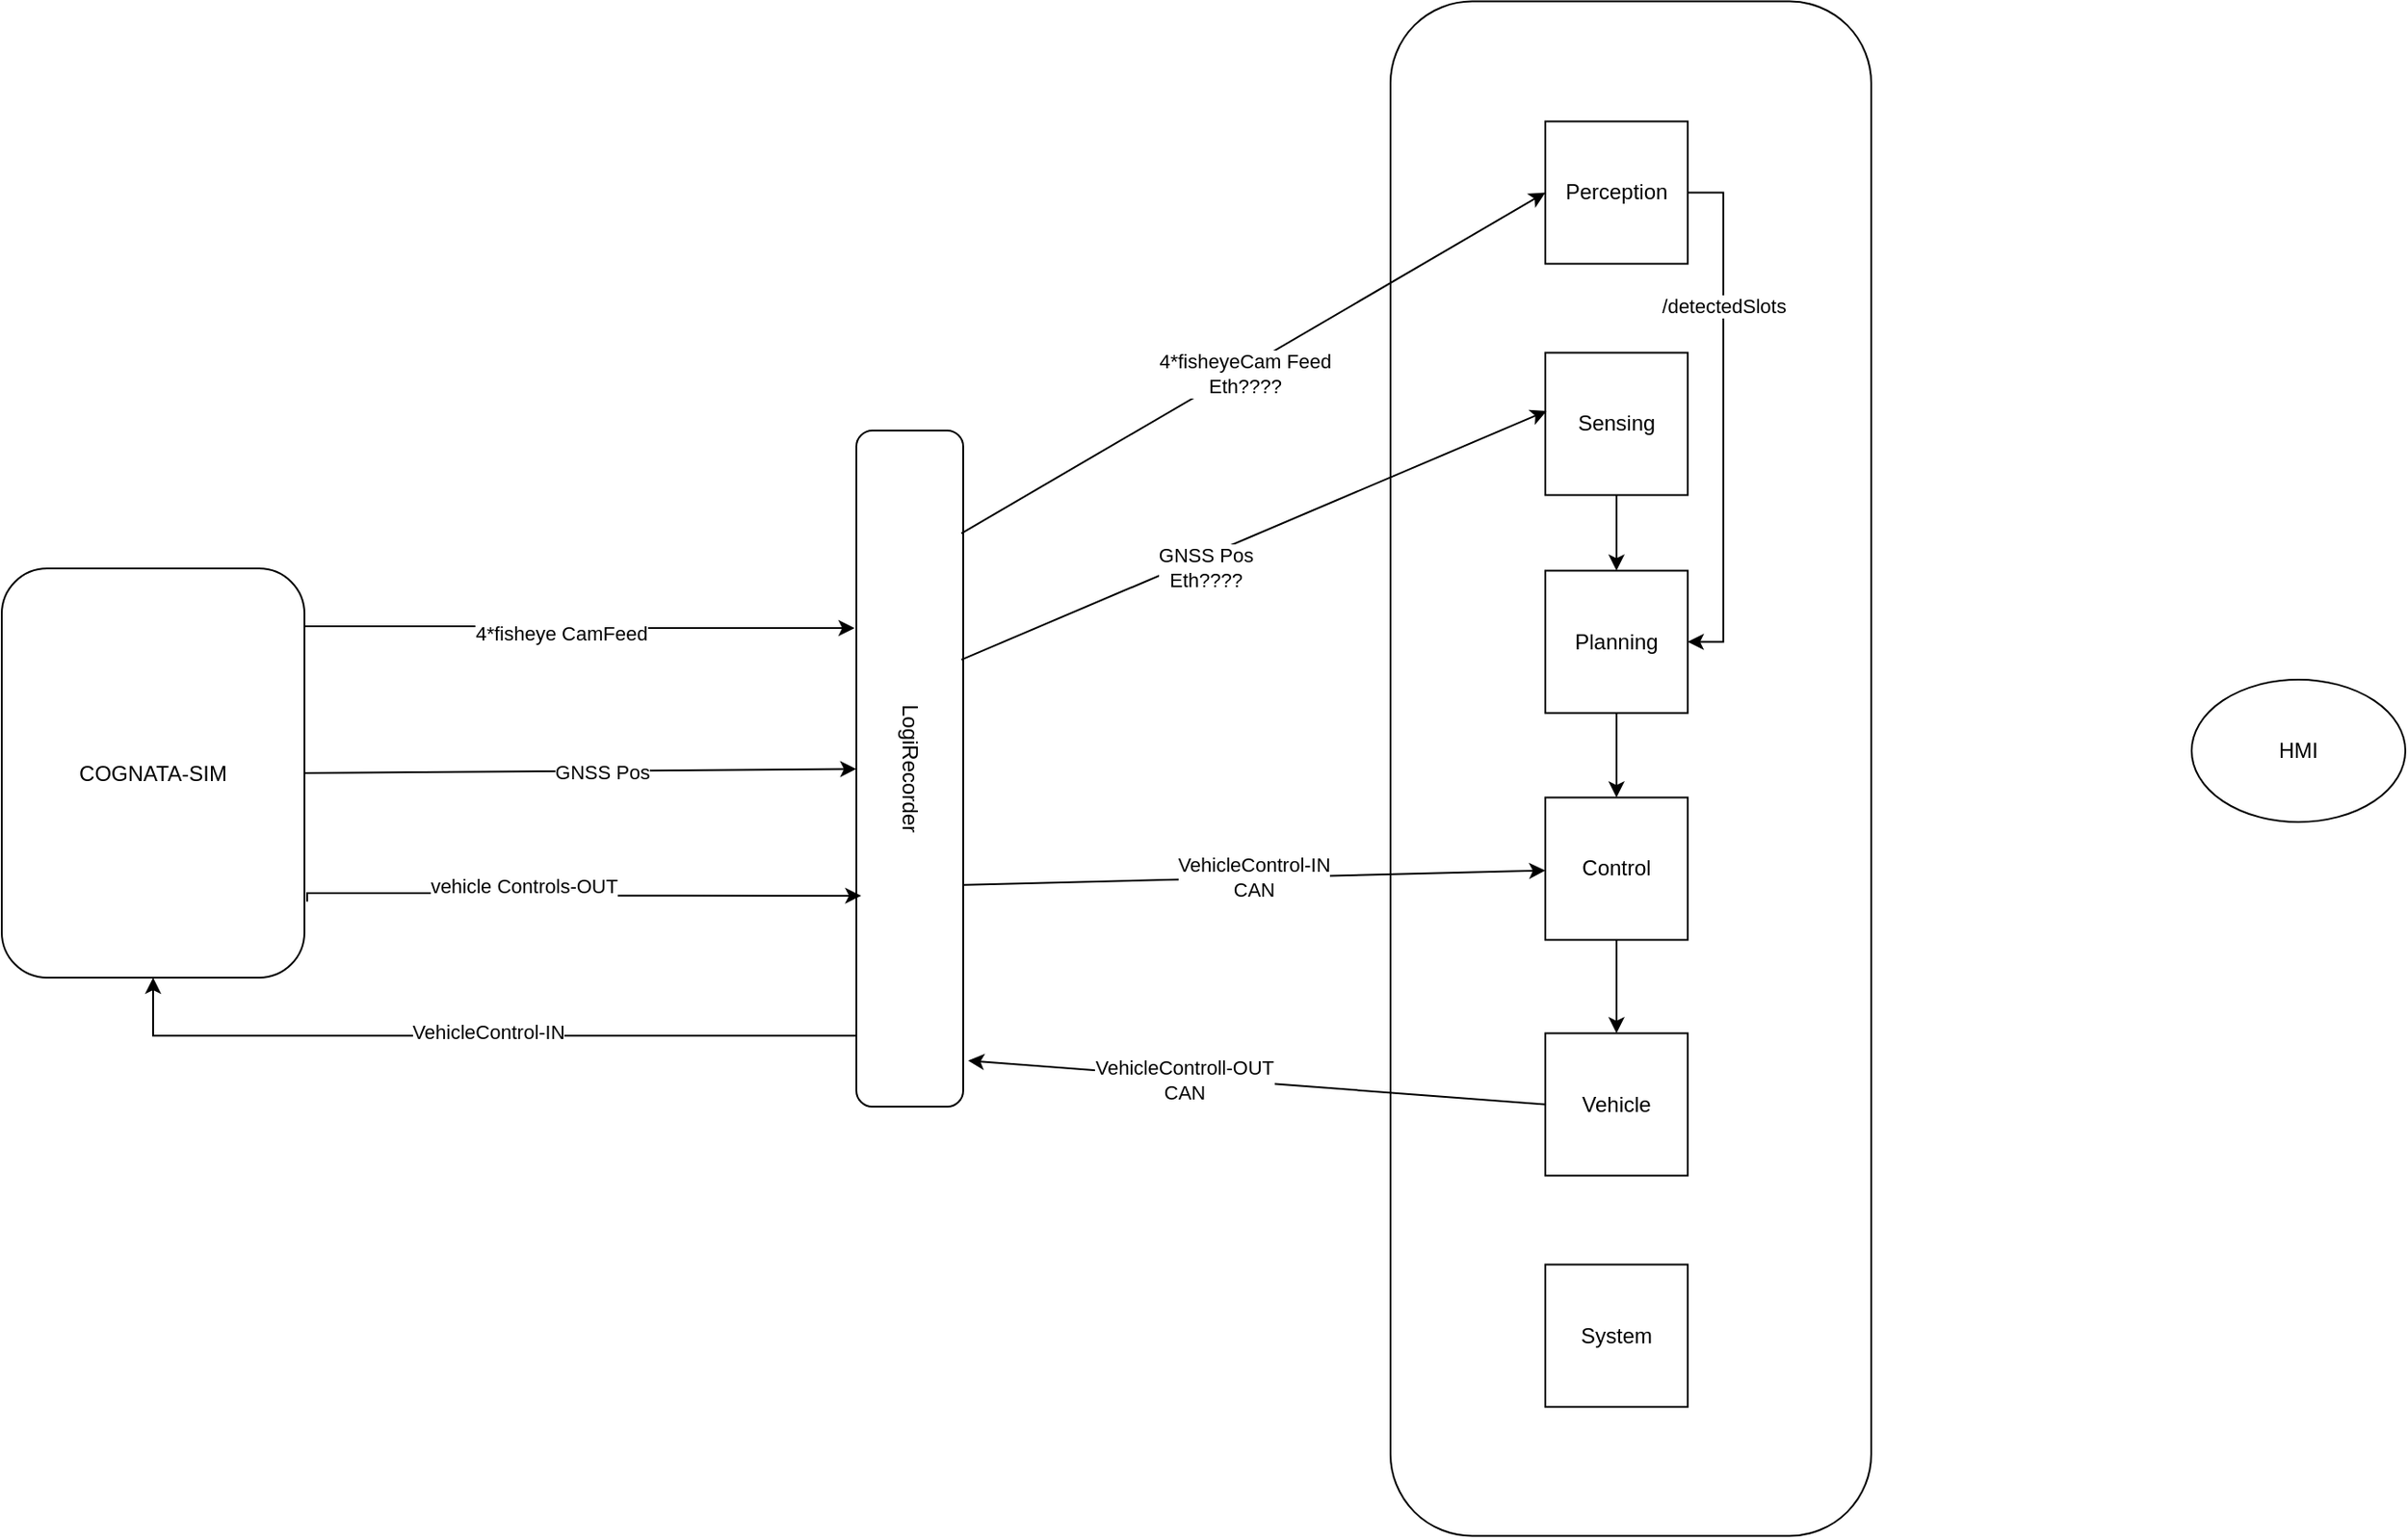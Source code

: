 <mxfile version="22.1.1" type="github">
  <diagram name="Page-1" id="wcizlnCcUbV-gU-KcKiG">
    <mxGraphModel dx="3491" dy="2096" grid="1" gridSize="10" guides="1" tooltips="1" connect="1" arrows="1" fold="1" page="1" pageScale="1" pageWidth="850" pageHeight="1100" math="0" shadow="0">
      <root>
        <mxCell id="0" />
        <mxCell id="1" parent="0" />
        <mxCell id="jTMpVS3Jqqhzofr3cZq7-164" value="COGNATA-SIM" style="rounded=1;whiteSpace=wrap;html=1;" vertex="1" parent="1">
          <mxGeometry x="-1620" y="-622.5" width="170" height="230" as="geometry" />
        </mxCell>
        <mxCell id="jTMpVS3Jqqhzofr3cZq7-190" style="edgeStyle=orthogonalEdgeStyle;rounded=0;orthogonalLoop=1;jettySize=auto;html=1;exitX=0.895;exitY=0.954;exitDx=0;exitDy=0;entryX=0.5;entryY=1;entryDx=0;entryDy=0;exitPerimeter=0;" edge="1" parent="1" source="jTMpVS3Jqqhzofr3cZq7-165" target="jTMpVS3Jqqhzofr3cZq7-164">
          <mxGeometry relative="1" as="geometry">
            <Array as="points">
              <mxPoint x="-1535" y="-360" />
            </Array>
          </mxGeometry>
        </mxCell>
        <mxCell id="jTMpVS3Jqqhzofr3cZq7-191" value="VehicleControl-IN" style="edgeLabel;html=1;align=center;verticalAlign=middle;resizable=0;points=[];" vertex="1" connectable="0" parent="jTMpVS3Jqqhzofr3cZq7-190">
          <mxGeometry x="-0.023" y="-2" relative="1" as="geometry">
            <mxPoint as="offset" />
          </mxGeometry>
        </mxCell>
        <mxCell id="jTMpVS3Jqqhzofr3cZq7-165" value="LogiRecorder" style="rounded=1;whiteSpace=wrap;html=1;rotation=90;" vertex="1" parent="1">
          <mxGeometry x="-1300" y="-540" width="380" height="60" as="geometry" />
        </mxCell>
        <mxCell id="jTMpVS3Jqqhzofr3cZq7-166" value="" style="rounded=1;whiteSpace=wrap;html=1;arcSize=17;" vertex="1" parent="1">
          <mxGeometry x="-840" y="-941.25" width="270" height="862.5" as="geometry" />
        </mxCell>
        <mxCell id="jTMpVS3Jqqhzofr3cZq7-171" style="edgeStyle=orthogonalEdgeStyle;rounded=0;orthogonalLoop=1;jettySize=auto;html=1;exitX=1.009;exitY=0.814;exitDx=0;exitDy=0;exitPerimeter=0;entryX=0.688;entryY=0.954;entryDx=0;entryDy=0;entryPerimeter=0;" edge="1" parent="1" source="jTMpVS3Jqqhzofr3cZq7-164" target="jTMpVS3Jqqhzofr3cZq7-165">
          <mxGeometry relative="1" as="geometry">
            <mxPoint x="-1460" y="-492.96" as="sourcePoint" />
            <mxPoint x="-1280" y="-400" as="targetPoint" />
            <Array as="points">
              <mxPoint x="-1448" y="-440" />
              <mxPoint x="-1280" y="-440" />
              <mxPoint x="-1280" y="-439" />
            </Array>
          </mxGeometry>
        </mxCell>
        <mxCell id="jTMpVS3Jqqhzofr3cZq7-174" value="vehicle Controls-OUT" style="edgeLabel;html=1;align=center;verticalAlign=middle;resizable=0;points=[];" vertex="1" connectable="0" parent="jTMpVS3Jqqhzofr3cZq7-171">
          <mxGeometry x="-0.207" y="4" relative="1" as="geometry">
            <mxPoint as="offset" />
          </mxGeometry>
        </mxCell>
        <mxCell id="jTMpVS3Jqqhzofr3cZq7-175" style="edgeStyle=orthogonalEdgeStyle;rounded=0;orthogonalLoop=1;jettySize=auto;html=1;exitX=1.001;exitY=0.369;exitDx=0;exitDy=0;exitPerimeter=0;entryX=0.538;entryY=1.017;entryDx=0;entryDy=0;entryPerimeter=0;" edge="1" parent="1">
          <mxGeometry relative="1" as="geometry">
            <mxPoint x="-1450" y="-589.96" as="sourcePoint" />
            <mxPoint x="-1141" y="-589" as="targetPoint" />
            <Array as="points">
              <mxPoint x="-1295" y="-589" />
            </Array>
          </mxGeometry>
        </mxCell>
        <mxCell id="jTMpVS3Jqqhzofr3cZq7-176" value="4*fisheye CamFeed" style="edgeLabel;html=1;align=center;verticalAlign=middle;resizable=0;points=[];" vertex="1" connectable="0" parent="jTMpVS3Jqqhzofr3cZq7-175">
          <mxGeometry x="-0.071" y="-4" relative="1" as="geometry">
            <mxPoint as="offset" />
          </mxGeometry>
        </mxCell>
        <mxCell id="jTMpVS3Jqqhzofr3cZq7-218" style="edgeStyle=orthogonalEdgeStyle;rounded=0;orthogonalLoop=1;jettySize=auto;html=1;exitX=1;exitY=0.5;exitDx=0;exitDy=0;entryX=1;entryY=0.5;entryDx=0;entryDy=0;" edge="1" parent="1" source="jTMpVS3Jqqhzofr3cZq7-195" target="jTMpVS3Jqqhzofr3cZq7-197">
          <mxGeometry relative="1" as="geometry" />
        </mxCell>
        <mxCell id="jTMpVS3Jqqhzofr3cZq7-221" value="/detectedSlots" style="edgeLabel;html=1;align=center;verticalAlign=middle;resizable=0;points=[];" vertex="1" connectable="0" parent="jTMpVS3Jqqhzofr3cZq7-218">
          <mxGeometry x="-0.306" relative="1" as="geometry">
            <mxPoint y="-18" as="offset" />
          </mxGeometry>
        </mxCell>
        <mxCell id="jTMpVS3Jqqhzofr3cZq7-195" value="Perception" style="whiteSpace=wrap;html=1;aspect=fixed;" vertex="1" parent="1">
          <mxGeometry x="-753.06" y="-873.75" width="80" height="80" as="geometry" />
        </mxCell>
        <mxCell id="jTMpVS3Jqqhzofr3cZq7-217" style="edgeStyle=orthogonalEdgeStyle;rounded=0;orthogonalLoop=1;jettySize=auto;html=1;exitX=0.5;exitY=1;exitDx=0;exitDy=0;" edge="1" parent="1" source="jTMpVS3Jqqhzofr3cZq7-196" target="jTMpVS3Jqqhzofr3cZq7-197">
          <mxGeometry relative="1" as="geometry" />
        </mxCell>
        <mxCell id="jTMpVS3Jqqhzofr3cZq7-196" value="Sensing" style="whiteSpace=wrap;html=1;aspect=fixed;" vertex="1" parent="1">
          <mxGeometry x="-753.06" y="-743.75" width="80" height="80" as="geometry" />
        </mxCell>
        <mxCell id="jTMpVS3Jqqhzofr3cZq7-219" style="edgeStyle=orthogonalEdgeStyle;rounded=0;orthogonalLoop=1;jettySize=auto;html=1;exitX=0.5;exitY=1;exitDx=0;exitDy=0;entryX=0.5;entryY=0;entryDx=0;entryDy=0;" edge="1" parent="1" source="jTMpVS3Jqqhzofr3cZq7-197" target="jTMpVS3Jqqhzofr3cZq7-198">
          <mxGeometry relative="1" as="geometry" />
        </mxCell>
        <mxCell id="jTMpVS3Jqqhzofr3cZq7-197" value="Planning" style="whiteSpace=wrap;html=1;aspect=fixed;" vertex="1" parent="1">
          <mxGeometry x="-753.06" y="-621.25" width="80" height="80" as="geometry" />
        </mxCell>
        <mxCell id="jTMpVS3Jqqhzofr3cZq7-220" style="edgeStyle=orthogonalEdgeStyle;rounded=0;orthogonalLoop=1;jettySize=auto;html=1;exitX=0.5;exitY=1;exitDx=0;exitDy=0;" edge="1" parent="1" source="jTMpVS3Jqqhzofr3cZq7-198" target="jTMpVS3Jqqhzofr3cZq7-202">
          <mxGeometry relative="1" as="geometry" />
        </mxCell>
        <mxCell id="jTMpVS3Jqqhzofr3cZq7-198" value="Control" style="whiteSpace=wrap;html=1;aspect=fixed;" vertex="1" parent="1">
          <mxGeometry x="-753.06" y="-493.75" width="80" height="80" as="geometry" />
        </mxCell>
        <mxCell id="jTMpVS3Jqqhzofr3cZq7-199" value="" style="endArrow=classic;html=1;rounded=0;exitX=1;exitY=0.5;exitDx=0;exitDy=0;" edge="1" parent="1" source="jTMpVS3Jqqhzofr3cZq7-164" target="jTMpVS3Jqqhzofr3cZq7-165">
          <mxGeometry width="50" height="50" relative="1" as="geometry">
            <mxPoint x="-960" y="-520" as="sourcePoint" />
            <mxPoint x="-910" y="-570" as="targetPoint" />
          </mxGeometry>
        </mxCell>
        <mxCell id="jTMpVS3Jqqhzofr3cZq7-201" value="GNSS Pos" style="edgeLabel;html=1;align=center;verticalAlign=middle;resizable=0;points=[];" vertex="1" connectable="0" parent="jTMpVS3Jqqhzofr3cZq7-199">
          <mxGeometry x="0.074" relative="1" as="geometry">
            <mxPoint as="offset" />
          </mxGeometry>
        </mxCell>
        <mxCell id="jTMpVS3Jqqhzofr3cZq7-202" value="Vehicle" style="whiteSpace=wrap;html=1;aspect=fixed;" vertex="1" parent="1">
          <mxGeometry x="-753.06" y="-361.25" width="80" height="80" as="geometry" />
        </mxCell>
        <mxCell id="jTMpVS3Jqqhzofr3cZq7-203" value="System" style="whiteSpace=wrap;html=1;aspect=fixed;" vertex="1" parent="1">
          <mxGeometry x="-753.06" y="-231.25" width="80" height="80" as="geometry" />
        </mxCell>
        <mxCell id="jTMpVS3Jqqhzofr3cZq7-204" value="" style="endArrow=classic;html=1;rounded=0;exitX=0.152;exitY=0.017;exitDx=0;exitDy=0;exitPerimeter=0;entryX=0;entryY=0.5;entryDx=0;entryDy=0;" edge="1" parent="1" source="jTMpVS3Jqqhzofr3cZq7-165" target="jTMpVS3Jqqhzofr3cZq7-195">
          <mxGeometry width="50" height="50" relative="1" as="geometry">
            <mxPoint x="-960" y="-510" as="sourcePoint" />
            <mxPoint x="-910" y="-560" as="targetPoint" />
          </mxGeometry>
        </mxCell>
        <mxCell id="jTMpVS3Jqqhzofr3cZq7-205" value="4*fisheyeCam Feed&lt;br&gt;Eth????" style="edgeLabel;html=1;align=center;verticalAlign=middle;resizable=0;points=[];" vertex="1" connectable="0" parent="jTMpVS3Jqqhzofr3cZq7-204">
          <mxGeometry x="-0.039" y="-2" relative="1" as="geometry">
            <mxPoint as="offset" />
          </mxGeometry>
        </mxCell>
        <mxCell id="jTMpVS3Jqqhzofr3cZq7-206" value="" style="endArrow=classic;html=1;rounded=0;exitX=0.339;exitY=0.017;exitDx=0;exitDy=0;exitPerimeter=0;entryX=0.01;entryY=0.409;entryDx=0;entryDy=0;entryPerimeter=0;" edge="1" parent="1" source="jTMpVS3Jqqhzofr3cZq7-165" target="jTMpVS3Jqqhzofr3cZq7-196">
          <mxGeometry width="50" height="50" relative="1" as="geometry">
            <mxPoint x="-960" y="-510" as="sourcePoint" />
            <mxPoint x="-910" y="-560" as="targetPoint" />
          </mxGeometry>
        </mxCell>
        <mxCell id="jTMpVS3Jqqhzofr3cZq7-207" value="GNSS Pos&lt;br&gt;Eth????" style="edgeLabel;html=1;align=center;verticalAlign=middle;resizable=0;points=[];" vertex="1" connectable="0" parent="jTMpVS3Jqqhzofr3cZq7-206">
          <mxGeometry x="-0.183" y="-5" relative="1" as="geometry">
            <mxPoint as="offset" />
          </mxGeometry>
        </mxCell>
        <mxCell id="jTMpVS3Jqqhzofr3cZq7-212" value="" style="endArrow=classic;html=1;rounded=0;exitX=0;exitY=0.5;exitDx=0;exitDy=0;entryX=0.932;entryY=-0.046;entryDx=0;entryDy=0;entryPerimeter=0;" edge="1" parent="1" source="jTMpVS3Jqqhzofr3cZq7-202" target="jTMpVS3Jqqhzofr3cZq7-165">
          <mxGeometry width="50" height="50" relative="1" as="geometry">
            <mxPoint x="-960" y="-510" as="sourcePoint" />
            <mxPoint x="-910" y="-560" as="targetPoint" />
          </mxGeometry>
        </mxCell>
        <mxCell id="jTMpVS3Jqqhzofr3cZq7-213" value="VehicleControll-OUT&lt;br&gt;CAN" style="edgeLabel;html=1;align=center;verticalAlign=middle;resizable=0;points=[];" vertex="1" connectable="0" parent="jTMpVS3Jqqhzofr3cZq7-212">
          <mxGeometry x="0.252" y="1" relative="1" as="geometry">
            <mxPoint as="offset" />
          </mxGeometry>
        </mxCell>
        <mxCell id="jTMpVS3Jqqhzofr3cZq7-214" value="" style="endArrow=classic;html=1;rounded=0;exitX=0.672;exitY=-0.004;exitDx=0;exitDy=0;exitPerimeter=0;" edge="1" parent="1" source="jTMpVS3Jqqhzofr3cZq7-165" target="jTMpVS3Jqqhzofr3cZq7-198">
          <mxGeometry width="50" height="50" relative="1" as="geometry">
            <mxPoint x="-960" y="-510" as="sourcePoint" />
            <mxPoint x="-910" y="-560" as="targetPoint" />
          </mxGeometry>
        </mxCell>
        <mxCell id="jTMpVS3Jqqhzofr3cZq7-215" value="VehicleControl-IN&lt;br&gt;CAN" style="edgeLabel;html=1;align=center;verticalAlign=middle;resizable=0;points=[];" vertex="1" connectable="0" parent="jTMpVS3Jqqhzofr3cZq7-214">
          <mxGeometry x="-0.005" y="1" relative="1" as="geometry">
            <mxPoint as="offset" />
          </mxGeometry>
        </mxCell>
        <mxCell id="jTMpVS3Jqqhzofr3cZq7-216" value="HMI" style="ellipse;whiteSpace=wrap;html=1;" vertex="1" parent="1">
          <mxGeometry x="-390" y="-560" width="120" height="80" as="geometry" />
        </mxCell>
      </root>
    </mxGraphModel>
  </diagram>
</mxfile>
